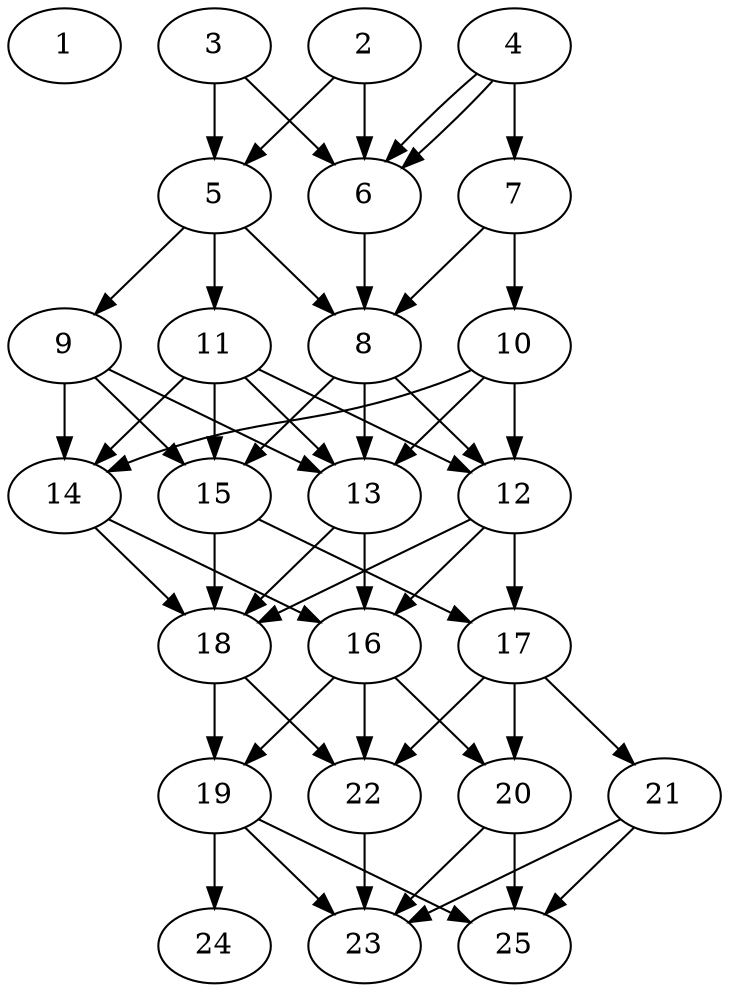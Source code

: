 // DAG automatically generated by daggen at Thu Oct  3 14:00:39 2019
// ./daggen --dot -n 25 --ccr 0.5 --fat 0.5 --regular 0.9 --density 0.9 --mindata 5242880 --maxdata 52428800 
digraph G {
  1 [size="47435776", alpha="0.03", expect_size="23717888"] 
  2 [size="41398272", alpha="0.02", expect_size="20699136"] 
  2 -> 5 [size ="20699136"]
  2 -> 6 [size ="20699136"]
  3 [size="94097408", alpha="0.12", expect_size="47048704"] 
  3 -> 5 [size ="47048704"]
  3 -> 6 [size ="47048704"]
  4 [size="50745344", alpha="0.18", expect_size="25372672"] 
  4 -> 6 [size ="25372672"]
  4 -> 6 [size ="25372672"]
  4 -> 7 [size ="25372672"]
  5 [size="87527424", alpha="0.14", expect_size="43763712"] 
  5 -> 8 [size ="43763712"]
  5 -> 9 [size ="43763712"]
  5 -> 11 [size ="43763712"]
  6 [size="73461760", alpha="0.01", expect_size="36730880"] 
  6 -> 8 [size ="36730880"]
  7 [size="35358720", alpha="0.14", expect_size="17679360"] 
  7 -> 8 [size ="17679360"]
  7 -> 10 [size ="17679360"]
  8 [size="56272896", alpha="0.11", expect_size="28136448"] 
  8 -> 12 [size ="28136448"]
  8 -> 13 [size ="28136448"]
  8 -> 15 [size ="28136448"]
  9 [size="52695040", alpha="0.10", expect_size="26347520"] 
  9 -> 13 [size ="26347520"]
  9 -> 14 [size ="26347520"]
  9 -> 15 [size ="26347520"]
  10 [size="17784832", alpha="0.00", expect_size="8892416"] 
  10 -> 12 [size ="8892416"]
  10 -> 13 [size ="8892416"]
  10 -> 14 [size ="8892416"]
  11 [size="50290688", alpha="0.13", expect_size="25145344"] 
  11 -> 12 [size ="25145344"]
  11 -> 13 [size ="25145344"]
  11 -> 14 [size ="25145344"]
  11 -> 15 [size ="25145344"]
  12 [size="62560256", alpha="0.14", expect_size="31280128"] 
  12 -> 16 [size ="31280128"]
  12 -> 17 [size ="31280128"]
  12 -> 18 [size ="31280128"]
  13 [size="70664192", alpha="0.09", expect_size="35332096"] 
  13 -> 16 [size ="35332096"]
  13 -> 18 [size ="35332096"]
  14 [size="30740480", alpha="0.13", expect_size="15370240"] 
  14 -> 16 [size ="15370240"]
  14 -> 18 [size ="15370240"]
  15 [size="22968320", alpha="0.02", expect_size="11484160"] 
  15 -> 17 [size ="11484160"]
  15 -> 18 [size ="11484160"]
  16 [size="90906624", alpha="0.20", expect_size="45453312"] 
  16 -> 19 [size ="45453312"]
  16 -> 20 [size ="45453312"]
  16 -> 22 [size ="45453312"]
  17 [size="95172608", alpha="0.14", expect_size="47586304"] 
  17 -> 20 [size ="47586304"]
  17 -> 21 [size ="47586304"]
  17 -> 22 [size ="47586304"]
  18 [size="66392064", alpha="0.20", expect_size="33196032"] 
  18 -> 19 [size ="33196032"]
  18 -> 22 [size ="33196032"]
  19 [size="23318528", alpha="0.08", expect_size="11659264"] 
  19 -> 23 [size ="11659264"]
  19 -> 24 [size ="11659264"]
  19 -> 25 [size ="11659264"]
  20 [size="68749312", alpha="0.03", expect_size="34374656"] 
  20 -> 23 [size ="34374656"]
  20 -> 25 [size ="34374656"]
  21 [size="70754304", alpha="0.06", expect_size="35377152"] 
  21 -> 23 [size ="35377152"]
  21 -> 25 [size ="35377152"]
  22 [size="39968768", alpha="0.15", expect_size="19984384"] 
  22 -> 23 [size ="19984384"]
  23 [size="13654016", alpha="0.02", expect_size="6827008"] 
  24 [size="57237504", alpha="0.18", expect_size="28618752"] 
  25 [size="26025984", alpha="0.10", expect_size="13012992"] 
}
